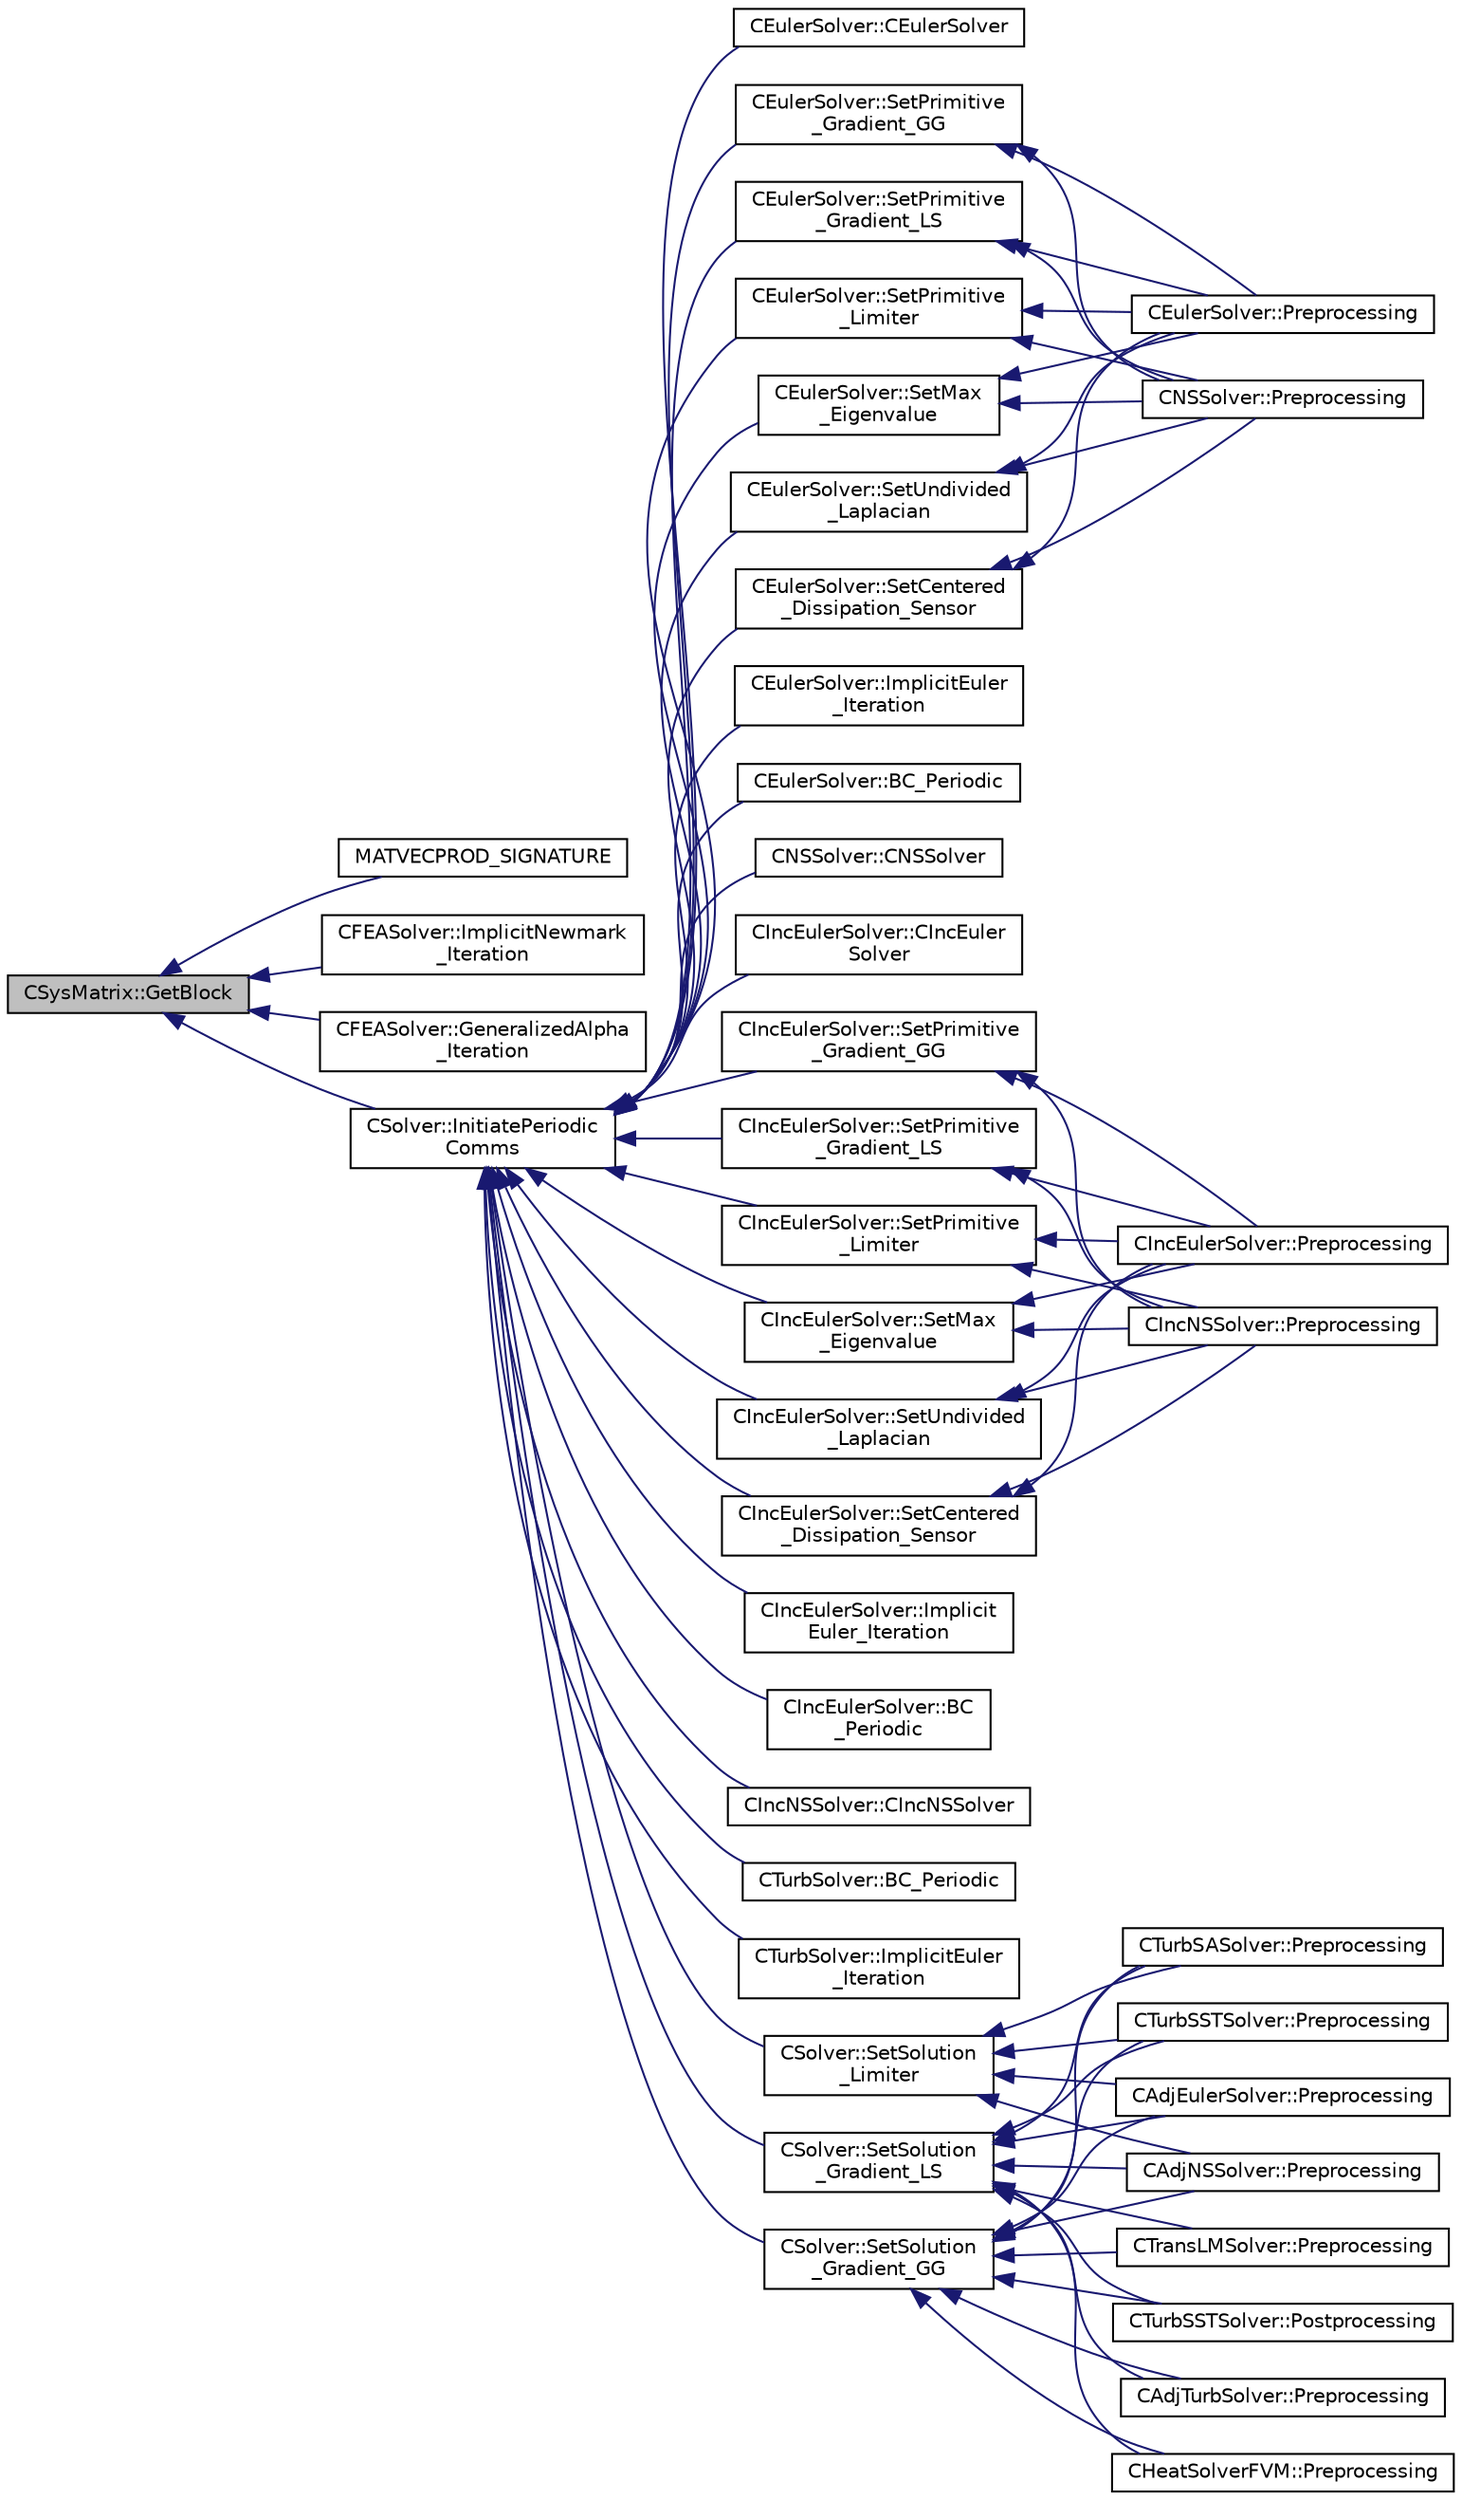 digraph "CSysMatrix::GetBlock"
{
  edge [fontname="Helvetica",fontsize="10",labelfontname="Helvetica",labelfontsize="10"];
  node [fontname="Helvetica",fontsize="10",shape=record];
  rankdir="LR";
  Node403 [label="CSysMatrix::GetBlock",height=0.2,width=0.4,color="black", fillcolor="grey75", style="filled", fontcolor="black"];
  Node403 -> Node404 [dir="back",color="midnightblue",fontsize="10",style="solid",fontname="Helvetica"];
  Node404 [label="MATVECPROD_SIGNATURE",height=0.2,width=0.4,color="black", fillcolor="white", style="filled",URL="$_c_sys_matrix_8inl.html#a933225f3dd65a9581b45683ce4d64f13"];
  Node403 -> Node405 [dir="back",color="midnightblue",fontsize="10",style="solid",fontname="Helvetica"];
  Node405 [label="CFEASolver::ImplicitNewmark\l_Iteration",height=0.2,width=0.4,color="black", fillcolor="white", style="filled",URL="$class_c_f_e_a_solver.html#aa83ba08ae1eb93bd08512fd4b212d7bc",tooltip="Iterate using an implicit Newmark solver. "];
  Node403 -> Node406 [dir="back",color="midnightblue",fontsize="10",style="solid",fontname="Helvetica"];
  Node406 [label="CFEASolver::GeneralizedAlpha\l_Iteration",height=0.2,width=0.4,color="black", fillcolor="white", style="filled",URL="$class_c_f_e_a_solver.html#a78a7858bc1a78f4aa8c8ed748f270966",tooltip="Iterate using an implicit Generalized Alpha solver. "];
  Node403 -> Node407 [dir="back",color="midnightblue",fontsize="10",style="solid",fontname="Helvetica"];
  Node407 [label="CSolver::InitiatePeriodic\lComms",height=0.2,width=0.4,color="black", fillcolor="white", style="filled",URL="$class_c_solver.html#aab8e1cac165d11ef85d9dd5588b3ea03",tooltip="Routine to load a solver quantity into the data structures for MPI periodic communication and to laun..."];
  Node407 -> Node408 [dir="back",color="midnightblue",fontsize="10",style="solid",fontname="Helvetica"];
  Node408 [label="CEulerSolver::CEulerSolver",height=0.2,width=0.4,color="black", fillcolor="white", style="filled",URL="$class_c_euler_solver.html#ae1e74218b4e943111b100d7ddcbd4db9"];
  Node407 -> Node409 [dir="back",color="midnightblue",fontsize="10",style="solid",fontname="Helvetica"];
  Node409 [label="CEulerSolver::SetMax\l_Eigenvalue",height=0.2,width=0.4,color="black", fillcolor="white", style="filled",URL="$class_c_euler_solver.html#a76f7fdf349ae41c6f0cf4df82b571fb1",tooltip="Compute the max eigenvalue. "];
  Node409 -> Node410 [dir="back",color="midnightblue",fontsize="10",style="solid",fontname="Helvetica"];
  Node410 [label="CEulerSolver::Preprocessing",height=0.2,width=0.4,color="black", fillcolor="white", style="filled",URL="$class_c_euler_solver.html#a8b89e1bfce33284c2d8f5f00f82f3f3f",tooltip="Compute primitive variables and their gradients. "];
  Node409 -> Node411 [dir="back",color="midnightblue",fontsize="10",style="solid",fontname="Helvetica"];
  Node411 [label="CNSSolver::Preprocessing",height=0.2,width=0.4,color="black", fillcolor="white", style="filled",URL="$class_c_n_s_solver.html#a028c83d18cf8520dff2f9628d8a04e4b",tooltip="Restart residual and compute gradients. "];
  Node407 -> Node412 [dir="back",color="midnightblue",fontsize="10",style="solid",fontname="Helvetica"];
  Node412 [label="CEulerSolver::SetUndivided\l_Laplacian",height=0.2,width=0.4,color="black", fillcolor="white", style="filled",URL="$class_c_euler_solver.html#adc7c82a25b8be22b16b5452c1992744f",tooltip="Compute the undivided laplacian for the solution, except the energy equation. "];
  Node412 -> Node410 [dir="back",color="midnightblue",fontsize="10",style="solid",fontname="Helvetica"];
  Node412 -> Node411 [dir="back",color="midnightblue",fontsize="10",style="solid",fontname="Helvetica"];
  Node407 -> Node413 [dir="back",color="midnightblue",fontsize="10",style="solid",fontname="Helvetica"];
  Node413 [label="CEulerSolver::SetCentered\l_Dissipation_Sensor",height=0.2,width=0.4,color="black", fillcolor="white", style="filled",URL="$class_c_euler_solver.html#a2f4e3619ae65c63cbda1ef2098441ab4",tooltip="Compute a pressure sensor switch. "];
  Node413 -> Node410 [dir="back",color="midnightblue",fontsize="10",style="solid",fontname="Helvetica"];
  Node413 -> Node411 [dir="back",color="midnightblue",fontsize="10",style="solid",fontname="Helvetica"];
  Node407 -> Node414 [dir="back",color="midnightblue",fontsize="10",style="solid",fontname="Helvetica"];
  Node414 [label="CEulerSolver::ImplicitEuler\l_Iteration",height=0.2,width=0.4,color="black", fillcolor="white", style="filled",URL="$class_c_euler_solver.html#a4e8277fc44dc97c8d73fbe3347204372",tooltip="Update the solution using an implicit Euler scheme. "];
  Node407 -> Node415 [dir="back",color="midnightblue",fontsize="10",style="solid",fontname="Helvetica"];
  Node415 [label="CEulerSolver::SetPrimitive\l_Gradient_GG",height=0.2,width=0.4,color="black", fillcolor="white", style="filled",URL="$class_c_euler_solver.html#a74fb3b502b83371fcf0728ec546e039b",tooltip="Compute the gradient of the primitive variables using Green-Gauss method, and stores the result in th..."];
  Node415 -> Node410 [dir="back",color="midnightblue",fontsize="10",style="solid",fontname="Helvetica"];
  Node415 -> Node411 [dir="back",color="midnightblue",fontsize="10",style="solid",fontname="Helvetica"];
  Node407 -> Node416 [dir="back",color="midnightblue",fontsize="10",style="solid",fontname="Helvetica"];
  Node416 [label="CEulerSolver::SetPrimitive\l_Gradient_LS",height=0.2,width=0.4,color="black", fillcolor="white", style="filled",URL="$class_c_euler_solver.html#a734d5bd064215fb722477f39993155d4",tooltip="Compute the gradient of the primitive variables using a Least-Squares method, and stores the result i..."];
  Node416 -> Node410 [dir="back",color="midnightblue",fontsize="10",style="solid",fontname="Helvetica"];
  Node416 -> Node411 [dir="back",color="midnightblue",fontsize="10",style="solid",fontname="Helvetica"];
  Node407 -> Node417 [dir="back",color="midnightblue",fontsize="10",style="solid",fontname="Helvetica"];
  Node417 [label="CEulerSolver::SetPrimitive\l_Limiter",height=0.2,width=0.4,color="black", fillcolor="white", style="filled",URL="$class_c_euler_solver.html#a43004a7f0fad7a6d1f435144710bf13e",tooltip="Compute the limiter of the primitive variables. "];
  Node417 -> Node410 [dir="back",color="midnightblue",fontsize="10",style="solid",fontname="Helvetica"];
  Node417 -> Node411 [dir="back",color="midnightblue",fontsize="10",style="solid",fontname="Helvetica"];
  Node407 -> Node418 [dir="back",color="midnightblue",fontsize="10",style="solid",fontname="Helvetica"];
  Node418 [label="CEulerSolver::BC_Periodic",height=0.2,width=0.4,color="black", fillcolor="white", style="filled",URL="$class_c_euler_solver.html#a9bd458698ede3dffd1b4d1f974f39b03",tooltip="Impose a periodic boundary condition by summing contributions from the complete control volume..."];
  Node407 -> Node419 [dir="back",color="midnightblue",fontsize="10",style="solid",fontname="Helvetica"];
  Node419 [label="CNSSolver::CNSSolver",height=0.2,width=0.4,color="black", fillcolor="white", style="filled",URL="$class_c_n_s_solver.html#a2a8ad49c42b4546696e631cf44b7788b"];
  Node407 -> Node420 [dir="back",color="midnightblue",fontsize="10",style="solid",fontname="Helvetica"];
  Node420 [label="CIncEulerSolver::CIncEuler\lSolver",height=0.2,width=0.4,color="black", fillcolor="white", style="filled",URL="$class_c_inc_euler_solver.html#a91f644b8f9a00215bac5bcd31dfc06d8"];
  Node407 -> Node421 [dir="back",color="midnightblue",fontsize="10",style="solid",fontname="Helvetica"];
  Node421 [label="CIncEulerSolver::SetMax\l_Eigenvalue",height=0.2,width=0.4,color="black", fillcolor="white", style="filled",URL="$class_c_inc_euler_solver.html#ab804c5648aa5dd71ea12a57997167984",tooltip="Compute the max eigenvalue. "];
  Node421 -> Node422 [dir="back",color="midnightblue",fontsize="10",style="solid",fontname="Helvetica"];
  Node422 [label="CIncEulerSolver::Preprocessing",height=0.2,width=0.4,color="black", fillcolor="white", style="filled",URL="$class_c_inc_euler_solver.html#aabd902b10cc9b41b6b2c406efba0ac41",tooltip="Compute primitive variables and their gradients. "];
  Node421 -> Node423 [dir="back",color="midnightblue",fontsize="10",style="solid",fontname="Helvetica"];
  Node423 [label="CIncNSSolver::Preprocessing",height=0.2,width=0.4,color="black", fillcolor="white", style="filled",URL="$class_c_inc_n_s_solver.html#ae84f6e86313acd1da80c505b4eab81e5",tooltip="Restart residual and compute gradients. "];
  Node407 -> Node424 [dir="back",color="midnightblue",fontsize="10",style="solid",fontname="Helvetica"];
  Node424 [label="CIncEulerSolver::SetUndivided\l_Laplacian",height=0.2,width=0.4,color="black", fillcolor="white", style="filled",URL="$class_c_inc_euler_solver.html#a8b5d7772432b9759213892a50621c329",tooltip="Compute the undivided laplacian for the solution, except the energy equation. "];
  Node424 -> Node422 [dir="back",color="midnightblue",fontsize="10",style="solid",fontname="Helvetica"];
  Node424 -> Node423 [dir="back",color="midnightblue",fontsize="10",style="solid",fontname="Helvetica"];
  Node407 -> Node425 [dir="back",color="midnightblue",fontsize="10",style="solid",fontname="Helvetica"];
  Node425 [label="CIncEulerSolver::SetCentered\l_Dissipation_Sensor",height=0.2,width=0.4,color="black", fillcolor="white", style="filled",URL="$class_c_inc_euler_solver.html#a2323a0e322236c24668be8750dbaf237",tooltip="Compute a pressure sensor switch. "];
  Node425 -> Node422 [dir="back",color="midnightblue",fontsize="10",style="solid",fontname="Helvetica"];
  Node425 -> Node423 [dir="back",color="midnightblue",fontsize="10",style="solid",fontname="Helvetica"];
  Node407 -> Node426 [dir="back",color="midnightblue",fontsize="10",style="solid",fontname="Helvetica"];
  Node426 [label="CIncEulerSolver::Implicit\lEuler_Iteration",height=0.2,width=0.4,color="black", fillcolor="white", style="filled",URL="$class_c_inc_euler_solver.html#ad84dd4225bb9d158c52b26e2f30f6fa7",tooltip="Update the solution using an implicit Euler scheme. "];
  Node407 -> Node427 [dir="back",color="midnightblue",fontsize="10",style="solid",fontname="Helvetica"];
  Node427 [label="CIncEulerSolver::SetPrimitive\l_Gradient_GG",height=0.2,width=0.4,color="black", fillcolor="white", style="filled",URL="$class_c_inc_euler_solver.html#a856a6db100c40b9c3df557d1dfe72c2b",tooltip="Compute the gradient of the primitive variables using Green-Gauss method, and stores the result in th..."];
  Node427 -> Node422 [dir="back",color="midnightblue",fontsize="10",style="solid",fontname="Helvetica"];
  Node427 -> Node423 [dir="back",color="midnightblue",fontsize="10",style="solid",fontname="Helvetica"];
  Node407 -> Node428 [dir="back",color="midnightblue",fontsize="10",style="solid",fontname="Helvetica"];
  Node428 [label="CIncEulerSolver::SetPrimitive\l_Gradient_LS",height=0.2,width=0.4,color="black", fillcolor="white", style="filled",URL="$class_c_inc_euler_solver.html#a3e3355cbeb9d265f4073cca113b9d46e",tooltip="Compute the gradient of the primitive variables using a Least-Squares method, and stores the result i..."];
  Node428 -> Node422 [dir="back",color="midnightblue",fontsize="10",style="solid",fontname="Helvetica"];
  Node428 -> Node423 [dir="back",color="midnightblue",fontsize="10",style="solid",fontname="Helvetica"];
  Node407 -> Node429 [dir="back",color="midnightblue",fontsize="10",style="solid",fontname="Helvetica"];
  Node429 [label="CIncEulerSolver::SetPrimitive\l_Limiter",height=0.2,width=0.4,color="black", fillcolor="white", style="filled",URL="$class_c_inc_euler_solver.html#a00bd56828c4e41ec3ff1e8753cb320ec",tooltip="Compute the limiter of the primitive variables. "];
  Node429 -> Node422 [dir="back",color="midnightblue",fontsize="10",style="solid",fontname="Helvetica"];
  Node429 -> Node423 [dir="back",color="midnightblue",fontsize="10",style="solid",fontname="Helvetica"];
  Node407 -> Node430 [dir="back",color="midnightblue",fontsize="10",style="solid",fontname="Helvetica"];
  Node430 [label="CIncEulerSolver::BC\l_Periodic",height=0.2,width=0.4,color="black", fillcolor="white", style="filled",URL="$class_c_inc_euler_solver.html#a994af5dbe296f8a1873e416c3b2fc2a7",tooltip="Impose a periodic boundary condition by summing contributions from the complete control volume..."];
  Node407 -> Node431 [dir="back",color="midnightblue",fontsize="10",style="solid",fontname="Helvetica"];
  Node431 [label="CIncNSSolver::CIncNSSolver",height=0.2,width=0.4,color="black", fillcolor="white", style="filled",URL="$class_c_inc_n_s_solver.html#a82152ac7e91fb1c5c073d98a1f08e2aa"];
  Node407 -> Node432 [dir="back",color="midnightblue",fontsize="10",style="solid",fontname="Helvetica"];
  Node432 [label="CTurbSolver::BC_Periodic",height=0.2,width=0.4,color="black", fillcolor="white", style="filled",URL="$class_c_turb_solver.html#a954cfdd45dfce9df024a30b558b54b25",tooltip="Impose a periodic boundary condition by summing contributions from the complete control volume..."];
  Node407 -> Node433 [dir="back",color="midnightblue",fontsize="10",style="solid",fontname="Helvetica"];
  Node433 [label="CTurbSolver::ImplicitEuler\l_Iteration",height=0.2,width=0.4,color="black", fillcolor="white", style="filled",URL="$class_c_turb_solver.html#af7a0ab68fbb2925c56863df97b3ea4ee",tooltip="Update the solution using an implicit solver. "];
  Node407 -> Node434 [dir="back",color="midnightblue",fontsize="10",style="solid",fontname="Helvetica"];
  Node434 [label="CSolver::SetSolution\l_Gradient_GG",height=0.2,width=0.4,color="black", fillcolor="white", style="filled",URL="$class_c_solver.html#aac4d5e5f3ff20e7e37d55fa5e4ed3647",tooltip="Compute the Green-Gauss gradient of the solution. "];
  Node434 -> Node435 [dir="back",color="midnightblue",fontsize="10",style="solid",fontname="Helvetica"];
  Node435 [label="CAdjEulerSolver::Preprocessing",height=0.2,width=0.4,color="black", fillcolor="white", style="filled",URL="$class_c_adj_euler_solver.html#a4ae0ed840dc8335fd921399625ba794f",tooltip="Initialize the residual vectors. "];
  Node434 -> Node436 [dir="back",color="midnightblue",fontsize="10",style="solid",fontname="Helvetica"];
  Node436 [label="CAdjNSSolver::Preprocessing",height=0.2,width=0.4,color="black", fillcolor="white", style="filled",URL="$class_c_adj_n_s_solver.html#ac16dab76e2c1d86bc7d70ca9f41fd668",tooltip="Restart residual and compute gradients. "];
  Node434 -> Node437 [dir="back",color="midnightblue",fontsize="10",style="solid",fontname="Helvetica"];
  Node437 [label="CAdjTurbSolver::Preprocessing",height=0.2,width=0.4,color="black", fillcolor="white", style="filled",URL="$class_c_adj_turb_solver.html#abde54ee8e9643c4ee460855be166a80f",tooltip="Initializate the residual vectors. "];
  Node434 -> Node438 [dir="back",color="midnightblue",fontsize="10",style="solid",fontname="Helvetica"];
  Node438 [label="CHeatSolverFVM::Preprocessing",height=0.2,width=0.4,color="black", fillcolor="white", style="filled",URL="$class_c_heat_solver_f_v_m.html#a0c89f1dbe5cd5a16caaa9a08200e91fd",tooltip="Restart residual and compute gradients. "];
  Node434 -> Node439 [dir="back",color="midnightblue",fontsize="10",style="solid",fontname="Helvetica"];
  Node439 [label="CTransLMSolver::Preprocessing",height=0.2,width=0.4,color="black", fillcolor="white", style="filled",URL="$class_c_trans_l_m_solver.html#ac319a1f0946ca2806dbe02c4c9bea65b",tooltip="Restart residual and compute gradients. "];
  Node434 -> Node440 [dir="back",color="midnightblue",fontsize="10",style="solid",fontname="Helvetica"];
  Node440 [label="CTurbSASolver::Preprocessing",height=0.2,width=0.4,color="black", fillcolor="white", style="filled",URL="$class_c_turb_s_a_solver.html#a225518dc5f0ca6ed894add826aaa16ea",tooltip="Restart residual and compute gradients. "];
  Node434 -> Node441 [dir="back",color="midnightblue",fontsize="10",style="solid",fontname="Helvetica"];
  Node441 [label="CTurbSSTSolver::Preprocessing",height=0.2,width=0.4,color="black", fillcolor="white", style="filled",URL="$class_c_turb_s_s_t_solver.html#a653cf05307f24374fda6f523ce3130bf",tooltip="Restart residual and compute gradients. "];
  Node434 -> Node442 [dir="back",color="midnightblue",fontsize="10",style="solid",fontname="Helvetica"];
  Node442 [label="CTurbSSTSolver::Postprocessing",height=0.2,width=0.4,color="black", fillcolor="white", style="filled",URL="$class_c_turb_s_s_t_solver.html#aa5306eec5b89c3c229c2a4c41846eb4d",tooltip="Computes the eddy viscosity. "];
  Node407 -> Node443 [dir="back",color="midnightblue",fontsize="10",style="solid",fontname="Helvetica"];
  Node443 [label="CSolver::SetSolution\l_Gradient_LS",height=0.2,width=0.4,color="black", fillcolor="white", style="filled",URL="$class_c_solver.html#ac4d9cf9609d7bdb52e7f1dc9cc8b4c1f",tooltip="Compute the Least Squares gradient of the solution. "];
  Node443 -> Node435 [dir="back",color="midnightblue",fontsize="10",style="solid",fontname="Helvetica"];
  Node443 -> Node436 [dir="back",color="midnightblue",fontsize="10",style="solid",fontname="Helvetica"];
  Node443 -> Node437 [dir="back",color="midnightblue",fontsize="10",style="solid",fontname="Helvetica"];
  Node443 -> Node438 [dir="back",color="midnightblue",fontsize="10",style="solid",fontname="Helvetica"];
  Node443 -> Node439 [dir="back",color="midnightblue",fontsize="10",style="solid",fontname="Helvetica"];
  Node443 -> Node440 [dir="back",color="midnightblue",fontsize="10",style="solid",fontname="Helvetica"];
  Node443 -> Node441 [dir="back",color="midnightblue",fontsize="10",style="solid",fontname="Helvetica"];
  Node443 -> Node442 [dir="back",color="midnightblue",fontsize="10",style="solid",fontname="Helvetica"];
  Node407 -> Node444 [dir="back",color="midnightblue",fontsize="10",style="solid",fontname="Helvetica"];
  Node444 [label="CSolver::SetSolution\l_Limiter",height=0.2,width=0.4,color="black", fillcolor="white", style="filled",URL="$class_c_solver.html#a641e9c59698ab9c7c2fb91107ad70d77",tooltip="Compute slope limiter. "];
  Node444 -> Node435 [dir="back",color="midnightblue",fontsize="10",style="solid",fontname="Helvetica"];
  Node444 -> Node436 [dir="back",color="midnightblue",fontsize="10",style="solid",fontname="Helvetica"];
  Node444 -> Node440 [dir="back",color="midnightblue",fontsize="10",style="solid",fontname="Helvetica"];
  Node444 -> Node441 [dir="back",color="midnightblue",fontsize="10",style="solid",fontname="Helvetica"];
}
